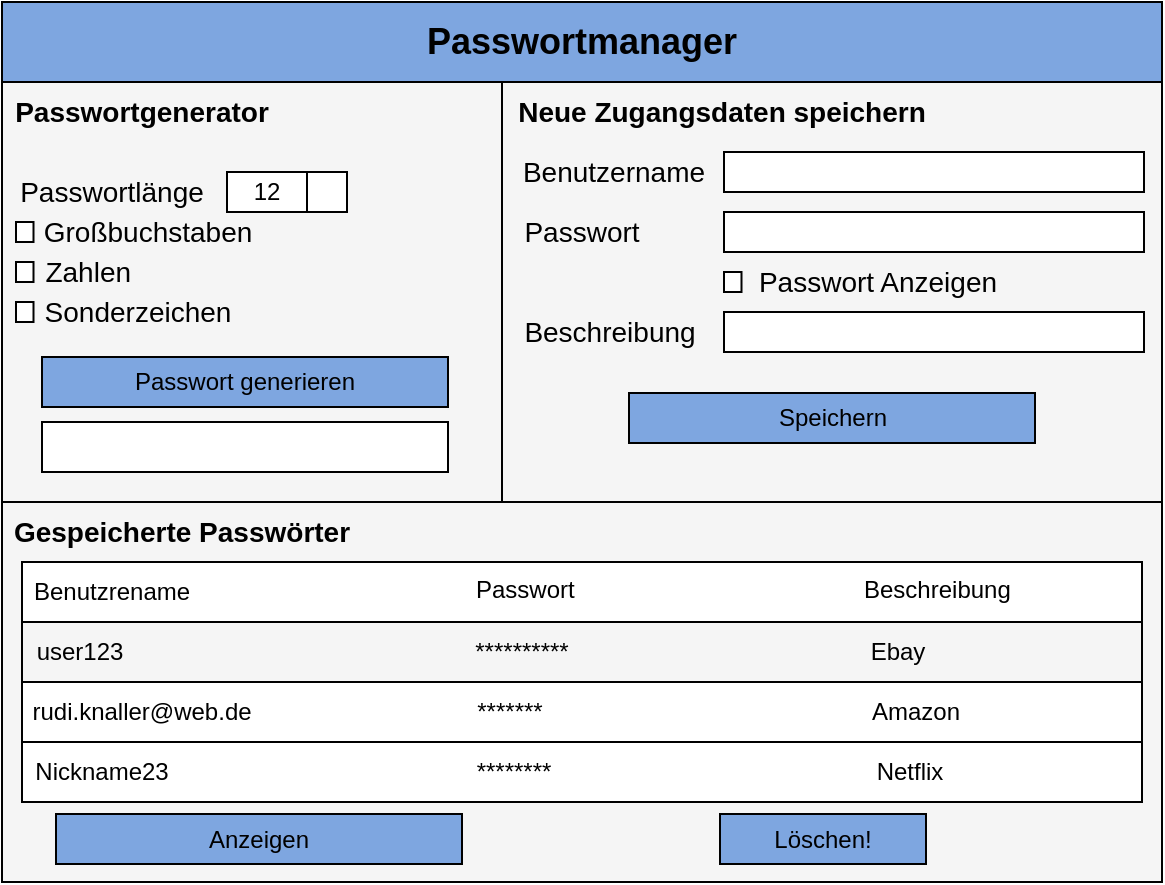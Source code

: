 <mxfile version="27.2.0">
  <diagram name="Seite-1" id="XBNA-Ya1FvA0aDyJR45g">
    <mxGraphModel dx="1496" dy="758" grid="1" gridSize="10" guides="1" tooltips="1" connect="1" arrows="1" fold="1" page="1" pageScale="1" pageWidth="827" pageHeight="1169" math="0" shadow="0">
      <root>
        <mxCell id="0" />
        <mxCell id="1" parent="0" />
        <mxCell id="D2RHHTwRI6NKMXH4ruA6-1" value="" style="rounded=0;whiteSpace=wrap;html=1;fillColor=#F5F5F5;" vertex="1" parent="1">
          <mxGeometry x="-750" y="100" width="580" height="430" as="geometry" />
        </mxCell>
        <mxCell id="D2RHHTwRI6NKMXH4ruA6-3" value="&lt;b&gt;&lt;font style=&quot;font-size: 18px;&quot;&gt;Passwortmanager&lt;/font&gt;&lt;/b&gt;" style="rounded=0;whiteSpace=wrap;html=1;fillColor=#7EA6E0;" vertex="1" parent="1">
          <mxGeometry x="-750" y="90" width="580" height="40" as="geometry" />
        </mxCell>
        <mxCell id="D2RHHTwRI6NKMXH4ruA6-4" value="" style="rounded=0;whiteSpace=wrap;html=1;fillColor=#F5F5F5;" vertex="1" parent="1">
          <mxGeometry x="-750" y="130" width="250" height="210" as="geometry" />
        </mxCell>
        <mxCell id="D2RHHTwRI6NKMXH4ruA6-5" value="" style="rounded=0;whiteSpace=wrap;html=1;fillColor=#F5F5F5;" vertex="1" parent="1">
          <mxGeometry x="-500" y="130" width="330" height="210" as="geometry" />
        </mxCell>
        <mxCell id="D2RHHTwRI6NKMXH4ruA6-6" value="&lt;font style=&quot;font-size: 14px;&quot;&gt;&lt;b&gt;Passwortgenerator&lt;/b&gt;&lt;/font&gt;" style="text;html=1;align=center;verticalAlign=middle;whiteSpace=wrap;rounded=0;" vertex="1" parent="1">
          <mxGeometry x="-750" y="130" width="140" height="30" as="geometry" />
        </mxCell>
        <mxCell id="D2RHHTwRI6NKMXH4ruA6-7" value="&lt;font style=&quot;font-size: 14px;&quot;&gt;Passwortlänge&lt;/font&gt;" style="text;html=1;align=center;verticalAlign=middle;whiteSpace=wrap;rounded=0;" vertex="1" parent="1">
          <mxGeometry x="-750" y="170" width="110" height="30" as="geometry" />
        </mxCell>
        <mxCell id="D2RHHTwRI6NKMXH4ruA6-23" value="" style="group" vertex="1" connectable="0" parent="1">
          <mxGeometry x="-640" y="170" width="62.5" height="30" as="geometry" />
        </mxCell>
        <mxCell id="D2RHHTwRI6NKMXH4ruA6-19" value="" style="rounded=0;whiteSpace=wrap;html=1;" vertex="1" parent="D2RHHTwRI6NKMXH4ruA6-23">
          <mxGeometry x="2.5" y="5" width="40" height="20" as="geometry" />
        </mxCell>
        <mxCell id="D2RHHTwRI6NKMXH4ruA6-18" value="&lt;div&gt;12&lt;/div&gt;" style="text;html=1;align=center;verticalAlign=middle;whiteSpace=wrap;rounded=0;" vertex="1" parent="D2RHHTwRI6NKMXH4ruA6-23">
          <mxGeometry width="45" height="30" as="geometry" />
        </mxCell>
        <mxCell id="D2RHHTwRI6NKMXH4ruA6-21" value="" style="rounded=0;whiteSpace=wrap;html=1;" vertex="1" parent="D2RHHTwRI6NKMXH4ruA6-23">
          <mxGeometry x="42.5" y="5" width="20" height="20" as="geometry" />
        </mxCell>
        <mxCell id="D2RHHTwRI6NKMXH4ruA6-20" value="" style="shape=image;html=1;verticalAlign=top;verticalLabelPosition=bottom;labelBackgroundColor=#ffffff;imageAspect=0;aspect=fixed;image=https://cdn2.iconfinder.com/data/icons/essential-web-2/50/up-down-triangle-direction-arrow-128.png" vertex="1" parent="D2RHHTwRI6NKMXH4ruA6-23">
          <mxGeometry x="42.5" y="5" width="20" height="20" as="geometry" />
        </mxCell>
        <mxCell id="D2RHHTwRI6NKMXH4ruA6-70" value="" style="group" vertex="1" connectable="0" parent="1">
          <mxGeometry x="-743" y="190" width="96" height="70" as="geometry" />
        </mxCell>
        <mxCell id="D2RHHTwRI6NKMXH4ruA6-62" value="" style="rounded=0;whiteSpace=wrap;html=1;" vertex="1" parent="D2RHHTwRI6NKMXH4ruA6-70">
          <mxGeometry y="10" width="8.75" height="10" as="geometry" />
        </mxCell>
        <mxCell id="D2RHHTwRI6NKMXH4ruA6-63" value="" style="rounded=0;whiteSpace=wrap;html=1;" vertex="1" parent="D2RHHTwRI6NKMXH4ruA6-70">
          <mxGeometry y="30" width="8.75" height="10" as="geometry" />
        </mxCell>
        <mxCell id="D2RHHTwRI6NKMXH4ruA6-64" value="" style="rounded=0;whiteSpace=wrap;html=1;" vertex="1" parent="D2RHHTwRI6NKMXH4ruA6-70">
          <mxGeometry y="50" width="8.75" height="10" as="geometry" />
        </mxCell>
        <mxCell id="D2RHHTwRI6NKMXH4ruA6-65" value="&lt;font style=&quot;font-size: 14px;&quot;&gt;Großbuchstaben&lt;/font&gt;" style="text;html=1;align=center;verticalAlign=middle;whiteSpace=wrap;rounded=0;" vertex="1" parent="D2RHHTwRI6NKMXH4ruA6-70">
          <mxGeometry x="36" width="60" height="30" as="geometry" />
        </mxCell>
        <mxCell id="D2RHHTwRI6NKMXH4ruA6-66" value="&lt;font style=&quot;font-size: 14px;&quot;&gt;Zahlen&amp;nbsp;&amp;nbsp;&lt;/font&gt;" style="text;html=1;align=center;verticalAlign=middle;whiteSpace=wrap;rounded=0;" vertex="1" parent="D2RHHTwRI6NKMXH4ruA6-70">
          <mxGeometry x="10" y="20" width="60" height="30" as="geometry" />
        </mxCell>
        <mxCell id="D2RHHTwRI6NKMXH4ruA6-67" value="&lt;font style=&quot;font-size: 14px;&quot;&gt;Sonderzeichen&lt;/font&gt;" style="text;html=1;align=center;verticalAlign=middle;whiteSpace=wrap;rounded=0;" vertex="1" parent="D2RHHTwRI6NKMXH4ruA6-70">
          <mxGeometry x="31" y="40" width="60" height="30" as="geometry" />
        </mxCell>
        <mxCell id="D2RHHTwRI6NKMXH4ruA6-71" value="Passwort generieren" style="rounded=0;whiteSpace=wrap;html=1;fillColor=#7EA6E0;" vertex="1" parent="1">
          <mxGeometry x="-730" y="267.5" width="203" height="25" as="geometry" />
        </mxCell>
        <mxCell id="D2RHHTwRI6NKMXH4ruA6-72" value="&lt;font style=&quot;font-size: 14px;&quot;&gt;&lt;b&gt;Neue Zugangsdaten speichern&lt;/b&gt;&lt;/font&gt;" style="text;html=1;align=center;verticalAlign=middle;whiteSpace=wrap;rounded=0;" vertex="1" parent="1">
          <mxGeometry x="-500" y="130" width="220" height="30" as="geometry" />
        </mxCell>
        <mxCell id="D2RHHTwRI6NKMXH4ruA6-79" value="Speichern" style="rounded=0;whiteSpace=wrap;html=1;fillColor=#7EA6E0;" vertex="1" parent="1">
          <mxGeometry x="-436.5" y="285.5" width="203" height="25" as="geometry" />
        </mxCell>
        <mxCell id="D2RHHTwRI6NKMXH4ruA6-81" value="" style="rounded=0;whiteSpace=wrap;html=1;fillColor=#FFFFFF;" vertex="1" parent="1">
          <mxGeometry x="-730" y="300" width="203" height="25" as="geometry" />
        </mxCell>
        <mxCell id="D2RHHTwRI6NKMXH4ruA6-89" value="" style="group" vertex="1" connectable="0" parent="1">
          <mxGeometry x="-500" y="160" width="321" height="110" as="geometry" />
        </mxCell>
        <mxCell id="D2RHHTwRI6NKMXH4ruA6-73" value="&lt;font style=&quot;font-size: 14px;&quot;&gt;Benutzername&lt;/font&gt;" style="text;html=1;align=center;verticalAlign=middle;whiteSpace=wrap;rounded=0;" vertex="1" parent="D2RHHTwRI6NKMXH4ruA6-89">
          <mxGeometry x="1" width="110" height="30" as="geometry" />
        </mxCell>
        <mxCell id="D2RHHTwRI6NKMXH4ruA6-74" value="&lt;font style=&quot;font-size: 14px;&quot;&gt;Passwort&lt;/font&gt;" style="text;html=1;align=center;verticalAlign=middle;whiteSpace=wrap;rounded=0;" vertex="1" parent="D2RHHTwRI6NKMXH4ruA6-89">
          <mxGeometry y="30" width="80" height="30" as="geometry" />
        </mxCell>
        <mxCell id="D2RHHTwRI6NKMXH4ruA6-76" value="" style="rounded=0;whiteSpace=wrap;html=1;" vertex="1" parent="D2RHHTwRI6NKMXH4ruA6-89">
          <mxGeometry x="111" y="5" width="210" height="20" as="geometry" />
        </mxCell>
        <mxCell id="D2RHHTwRI6NKMXH4ruA6-77" value="" style="rounded=0;whiteSpace=wrap;html=1;" vertex="1" parent="D2RHHTwRI6NKMXH4ruA6-89">
          <mxGeometry x="111" y="35" width="210" height="20" as="geometry" />
        </mxCell>
        <mxCell id="D2RHHTwRI6NKMXH4ruA6-87" value="" style="group" vertex="1" connectable="0" parent="D2RHHTwRI6NKMXH4ruA6-89">
          <mxGeometry x="111" y="55" width="139" height="30" as="geometry" />
        </mxCell>
        <mxCell id="D2RHHTwRI6NKMXH4ruA6-85" value="" style="rounded=0;whiteSpace=wrap;html=1;" vertex="1" parent="D2RHHTwRI6NKMXH4ruA6-87">
          <mxGeometry y="10" width="8.75" height="10" as="geometry" />
        </mxCell>
        <mxCell id="D2RHHTwRI6NKMXH4ruA6-86" value="&lt;font style=&quot;font-size: 14px;&quot;&gt;Passwort Anzeigen&lt;/font&gt;" style="text;html=1;align=center;verticalAlign=middle;whiteSpace=wrap;rounded=0;" vertex="1" parent="D2RHHTwRI6NKMXH4ruA6-87">
          <mxGeometry x="15" width="124" height="30" as="geometry" />
        </mxCell>
        <mxCell id="D2RHHTwRI6NKMXH4ruA6-88" value="" style="group" vertex="1" connectable="0" parent="D2RHHTwRI6NKMXH4ruA6-89">
          <mxGeometry x="14" y="80" width="307" height="30" as="geometry" />
        </mxCell>
        <mxCell id="D2RHHTwRI6NKMXH4ruA6-83" value="&lt;font style=&quot;font-size: 14px;&quot;&gt;Beschreibung&lt;/font&gt;" style="text;html=1;align=center;verticalAlign=middle;whiteSpace=wrap;rounded=0;" vertex="1" parent="D2RHHTwRI6NKMXH4ruA6-88">
          <mxGeometry width="80" height="30" as="geometry" />
        </mxCell>
        <mxCell id="D2RHHTwRI6NKMXH4ruA6-84" value="" style="rounded=0;whiteSpace=wrap;html=1;" vertex="1" parent="D2RHHTwRI6NKMXH4ruA6-88">
          <mxGeometry x="97" y="5" width="210" height="20" as="geometry" />
        </mxCell>
        <mxCell id="D2RHHTwRI6NKMXH4ruA6-91" value="&lt;font style=&quot;font-size: 14px;&quot;&gt;&lt;b&gt;Gespeicherte Passwörter&lt;/b&gt;&lt;/font&gt;" style="text;html=1;align=center;verticalAlign=middle;whiteSpace=wrap;rounded=0;" vertex="1" parent="1">
          <mxGeometry x="-750" y="340" width="180" height="30" as="geometry" />
        </mxCell>
        <mxCell id="D2RHHTwRI6NKMXH4ruA6-92" value="" style="rounded=0;whiteSpace=wrap;html=1;" vertex="1" parent="1">
          <mxGeometry x="-740" y="370" width="560" height="30" as="geometry" />
        </mxCell>
        <mxCell id="D2RHHTwRI6NKMXH4ruA6-93" value="" style="rounded=0;whiteSpace=wrap;html=1;fillColor=#F5F5F5;" vertex="1" parent="1">
          <mxGeometry x="-740" y="400" width="560" height="30" as="geometry" />
        </mxCell>
        <mxCell id="D2RHHTwRI6NKMXH4ruA6-94" value="" style="rounded=0;whiteSpace=wrap;html=1;fillColor=#FFFFFF;" vertex="1" parent="1">
          <mxGeometry x="-740" y="430" width="560" height="30" as="geometry" />
        </mxCell>
        <mxCell id="D2RHHTwRI6NKMXH4ruA6-95" value="" style="rounded=0;whiteSpace=wrap;html=1;fillColor=#FFFFFF;" vertex="1" parent="1">
          <mxGeometry x="-740" y="460" width="560" height="30" as="geometry" />
        </mxCell>
        <mxCell id="D2RHHTwRI6NKMXH4ruA6-99" value="user123" style="text;html=1;align=center;verticalAlign=middle;whiteSpace=wrap;rounded=0;" vertex="1" parent="1">
          <mxGeometry x="-741" y="400" width="60" height="30" as="geometry" />
        </mxCell>
        <mxCell id="D2RHHTwRI6NKMXH4ruA6-100" value="**********" style="text;html=1;align=center;verticalAlign=middle;whiteSpace=wrap;rounded=0;" vertex="1" parent="1">
          <mxGeometry x="-520" y="400" width="60" height="30" as="geometry" />
        </mxCell>
        <mxCell id="D2RHHTwRI6NKMXH4ruA6-101" value="Ebay" style="text;html=1;align=center;verticalAlign=middle;whiteSpace=wrap;rounded=0;" vertex="1" parent="1">
          <mxGeometry x="-332" y="400" width="60" height="30" as="geometry" />
        </mxCell>
        <mxCell id="D2RHHTwRI6NKMXH4ruA6-102" value="Amazon" style="text;html=1;align=center;verticalAlign=middle;whiteSpace=wrap;rounded=0;" vertex="1" parent="1">
          <mxGeometry x="-323" y="430" width="60" height="30" as="geometry" />
        </mxCell>
        <mxCell id="D2RHHTwRI6NKMXH4ruA6-103" value="rudi.knaller@web.de" style="text;html=1;align=center;verticalAlign=middle;whiteSpace=wrap;rounded=0;" vertex="1" parent="1">
          <mxGeometry x="-710" y="430" width="60" height="30" as="geometry" />
        </mxCell>
        <mxCell id="D2RHHTwRI6NKMXH4ruA6-105" value="Nickname23" style="text;html=1;align=center;verticalAlign=middle;whiteSpace=wrap;rounded=0;" vertex="1" parent="1">
          <mxGeometry x="-730" y="460" width="60" height="30" as="geometry" />
        </mxCell>
        <mxCell id="D2RHHTwRI6NKMXH4ruA6-106" value="********" style="text;html=1;align=center;verticalAlign=middle;whiteSpace=wrap;rounded=0;" vertex="1" parent="1">
          <mxGeometry x="-524" y="460" width="60" height="30" as="geometry" />
        </mxCell>
        <mxCell id="D2RHHTwRI6NKMXH4ruA6-107" value="Netflix" style="text;html=1;align=center;verticalAlign=middle;whiteSpace=wrap;rounded=0;" vertex="1" parent="1">
          <mxGeometry x="-326" y="460" width="60" height="30" as="geometry" />
        </mxCell>
        <mxCell id="D2RHHTwRI6NKMXH4ruA6-108" value="*******" style="text;html=1;align=center;verticalAlign=middle;whiteSpace=wrap;rounded=0;" vertex="1" parent="1">
          <mxGeometry x="-526" y="430" width="60" height="30" as="geometry" />
        </mxCell>
        <mxCell id="D2RHHTwRI6NKMXH4ruA6-110" value="Anzeigen" style="rounded=0;whiteSpace=wrap;html=1;fillColor=#7EA6E0;" vertex="1" parent="1">
          <mxGeometry x="-723" y="496" width="203" height="25" as="geometry" />
        </mxCell>
        <mxCell id="D2RHHTwRI6NKMXH4ruA6-111" value="Löschen!" style="rounded=0;whiteSpace=wrap;html=1;fillColor=#7EA6E0;" vertex="1" parent="1">
          <mxGeometry x="-391" y="496" width="103" height="25" as="geometry" />
        </mxCell>
        <mxCell id="D2RHHTwRI6NKMXH4ruA6-112" value="Benutzrename" style="text;html=1;align=center;verticalAlign=middle;whiteSpace=wrap;rounded=0;" vertex="1" parent="1">
          <mxGeometry x="-725" y="370" width="60" height="30" as="geometry" />
        </mxCell>
        <mxCell id="D2RHHTwRI6NKMXH4ruA6-113" value="Passwort" style="text;whiteSpace=wrap;html=1;" vertex="1" parent="1">
          <mxGeometry x="-515" y="370" width="60" height="30" as="geometry" />
        </mxCell>
        <mxCell id="D2RHHTwRI6NKMXH4ruA6-115" value="Beschreibung" style="text;whiteSpace=wrap;html=1;" vertex="1" parent="1">
          <mxGeometry x="-321" y="370" width="110" height="40" as="geometry" />
        </mxCell>
      </root>
    </mxGraphModel>
  </diagram>
</mxfile>
